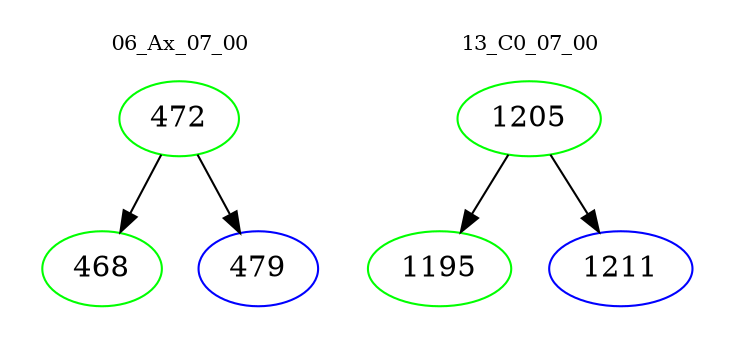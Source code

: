 digraph{
subgraph cluster_0 {
color = white
label = "06_Ax_07_00";
fontsize=10;
T0_472 [label="472", color="green"]
T0_472 -> T0_468 [color="black"]
T0_468 [label="468", color="green"]
T0_472 -> T0_479 [color="black"]
T0_479 [label="479", color="blue"]
}
subgraph cluster_1 {
color = white
label = "13_C0_07_00";
fontsize=10;
T1_1205 [label="1205", color="green"]
T1_1205 -> T1_1195 [color="black"]
T1_1195 [label="1195", color="green"]
T1_1205 -> T1_1211 [color="black"]
T1_1211 [label="1211", color="blue"]
}
}
